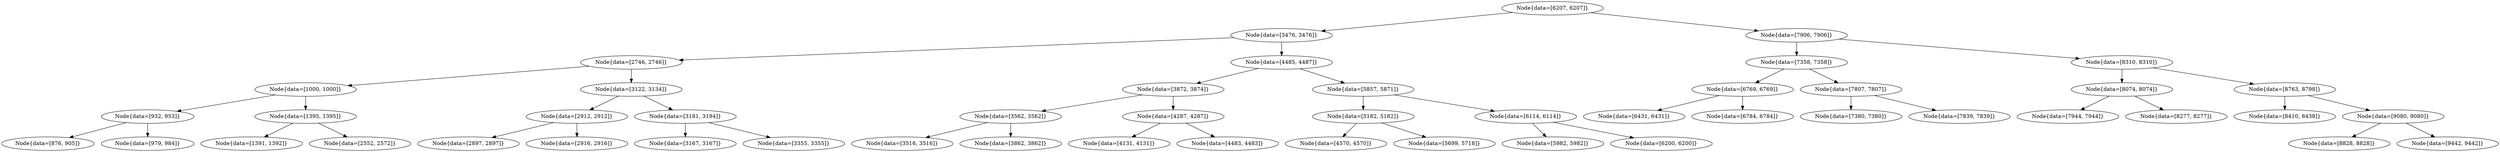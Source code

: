 digraph G{
1298316171 [label="Node{data=[6207, 6207]}"]
1298316171 -> 1895002512
1895002512 [label="Node{data=[3476, 3476]}"]
1895002512 -> 493102722
493102722 [label="Node{data=[2746, 2746]}"]
493102722 -> 1795011718
1795011718 [label="Node{data=[1000, 1000]}"]
1795011718 -> 840692913
840692913 [label="Node{data=[932, 953]}"]
840692913 -> 1502571667
1502571667 [label="Node{data=[876, 905]}"]
840692913 -> 1700987158
1700987158 [label="Node{data=[979, 984]}"]
1795011718 -> 1648214200
1648214200 [label="Node{data=[1395, 1395]}"]
1648214200 -> 267263538
267263538 [label="Node{data=[1391, 1392]}"]
1648214200 -> 757534888
757534888 [label="Node{data=[2552, 2572]}"]
493102722 -> 1353834411
1353834411 [label="Node{data=[3122, 3134]}"]
1353834411 -> 1552280837
1552280837 [label="Node{data=[2912, 2912]}"]
1552280837 -> 593852201
593852201 [label="Node{data=[2897, 2897]}"]
1552280837 -> 911380925
911380925 [label="Node{data=[2916, 2916]}"]
1353834411 -> 1757437019
1757437019 [label="Node{data=[3181, 3194]}"]
1757437019 -> 459172227
459172227 [label="Node{data=[3167, 3167]}"]
1757437019 -> 319461886
319461886 [label="Node{data=[3355, 3355]}"]
1895002512 -> 829898075
829898075 [label="Node{data=[4485, 4487]}"]
829898075 -> 1539280298
1539280298 [label="Node{data=[3872, 3874]}"]
1539280298 -> 868607279
868607279 [label="Node{data=[3562, 3562]}"]
868607279 -> 1950830528
1950830528 [label="Node{data=[3516, 3516]}"]
868607279 -> 2094152182
2094152182 [label="Node{data=[3862, 3862]}"]
1539280298 -> 1537685787
1537685787 [label="Node{data=[4287, 4287]}"]
1537685787 -> 1196905437
1196905437 [label="Node{data=[4131, 4131]}"]
1537685787 -> 153107896
153107896 [label="Node{data=[4483, 4483]}"]
829898075 -> 1691400419
1691400419 [label="Node{data=[5857, 5871]}"]
1691400419 -> 106773123
106773123 [label="Node{data=[5182, 5182]}"]
106773123 -> 2078890030
2078890030 [label="Node{data=[4570, 4570]}"]
106773123 -> 1940682518
1940682518 [label="Node{data=[5699, 5718]}"]
1691400419 -> 307940896
307940896 [label="Node{data=[6114, 6114]}"]
307940896 -> 2109503434
2109503434 [label="Node{data=[5982, 5982]}"]
307940896 -> 1277519995
1277519995 [label="Node{data=[6200, 6200]}"]
1298316171 -> 1545712174
1545712174 [label="Node{data=[7906, 7906]}"]
1545712174 -> 407788612
407788612 [label="Node{data=[7358, 7358]}"]
407788612 -> 106068640
106068640 [label="Node{data=[6769, 6769]}"]
106068640 -> 1632873633
1632873633 [label="Node{data=[6431, 6431]}"]
106068640 -> 817025639
817025639 [label="Node{data=[6784, 6784]}"]
407788612 -> 1517552713
1517552713 [label="Node{data=[7807, 7807]}"]
1517552713 -> 1332146909
1332146909 [label="Node{data=[7380, 7380]}"]
1517552713 -> 866941236
866941236 [label="Node{data=[7839, 7839]}"]
1545712174 -> 355185868
355185868 [label="Node{data=[8310, 8310]}"]
355185868 -> 1871166572
1871166572 [label="Node{data=[8074, 8074]}"]
1871166572 -> 395271003
395271003 [label="Node{data=[7944, 7944]}"]
1871166572 -> 1203434823
1203434823 [label="Node{data=[8277, 8277]}"]
355185868 -> 268416168
268416168 [label="Node{data=[8763, 8798]}"]
268416168 -> 1573457383
1573457383 [label="Node{data=[8410, 8438]}"]
268416168 -> 812765318
812765318 [label="Node{data=[9080, 9080]}"]
812765318 -> 544283394
544283394 [label="Node{data=[8828, 8828]}"]
812765318 -> 1389994320
1389994320 [label="Node{data=[9442, 9442]}"]
}